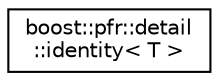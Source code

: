 digraph "Graphical Class Hierarchy"
{
  edge [fontname="Helvetica",fontsize="10",labelfontname="Helvetica",labelfontsize="10"];
  node [fontname="Helvetica",fontsize="10",shape=record];
  rankdir="LR";
  Node0 [label="boost::pfr::detail\l::identity\< T \>",height=0.2,width=0.4,color="black", fillcolor="white", style="filled",URL="$structboost_1_1pfr_1_1detail_1_1identity.html"];
}
